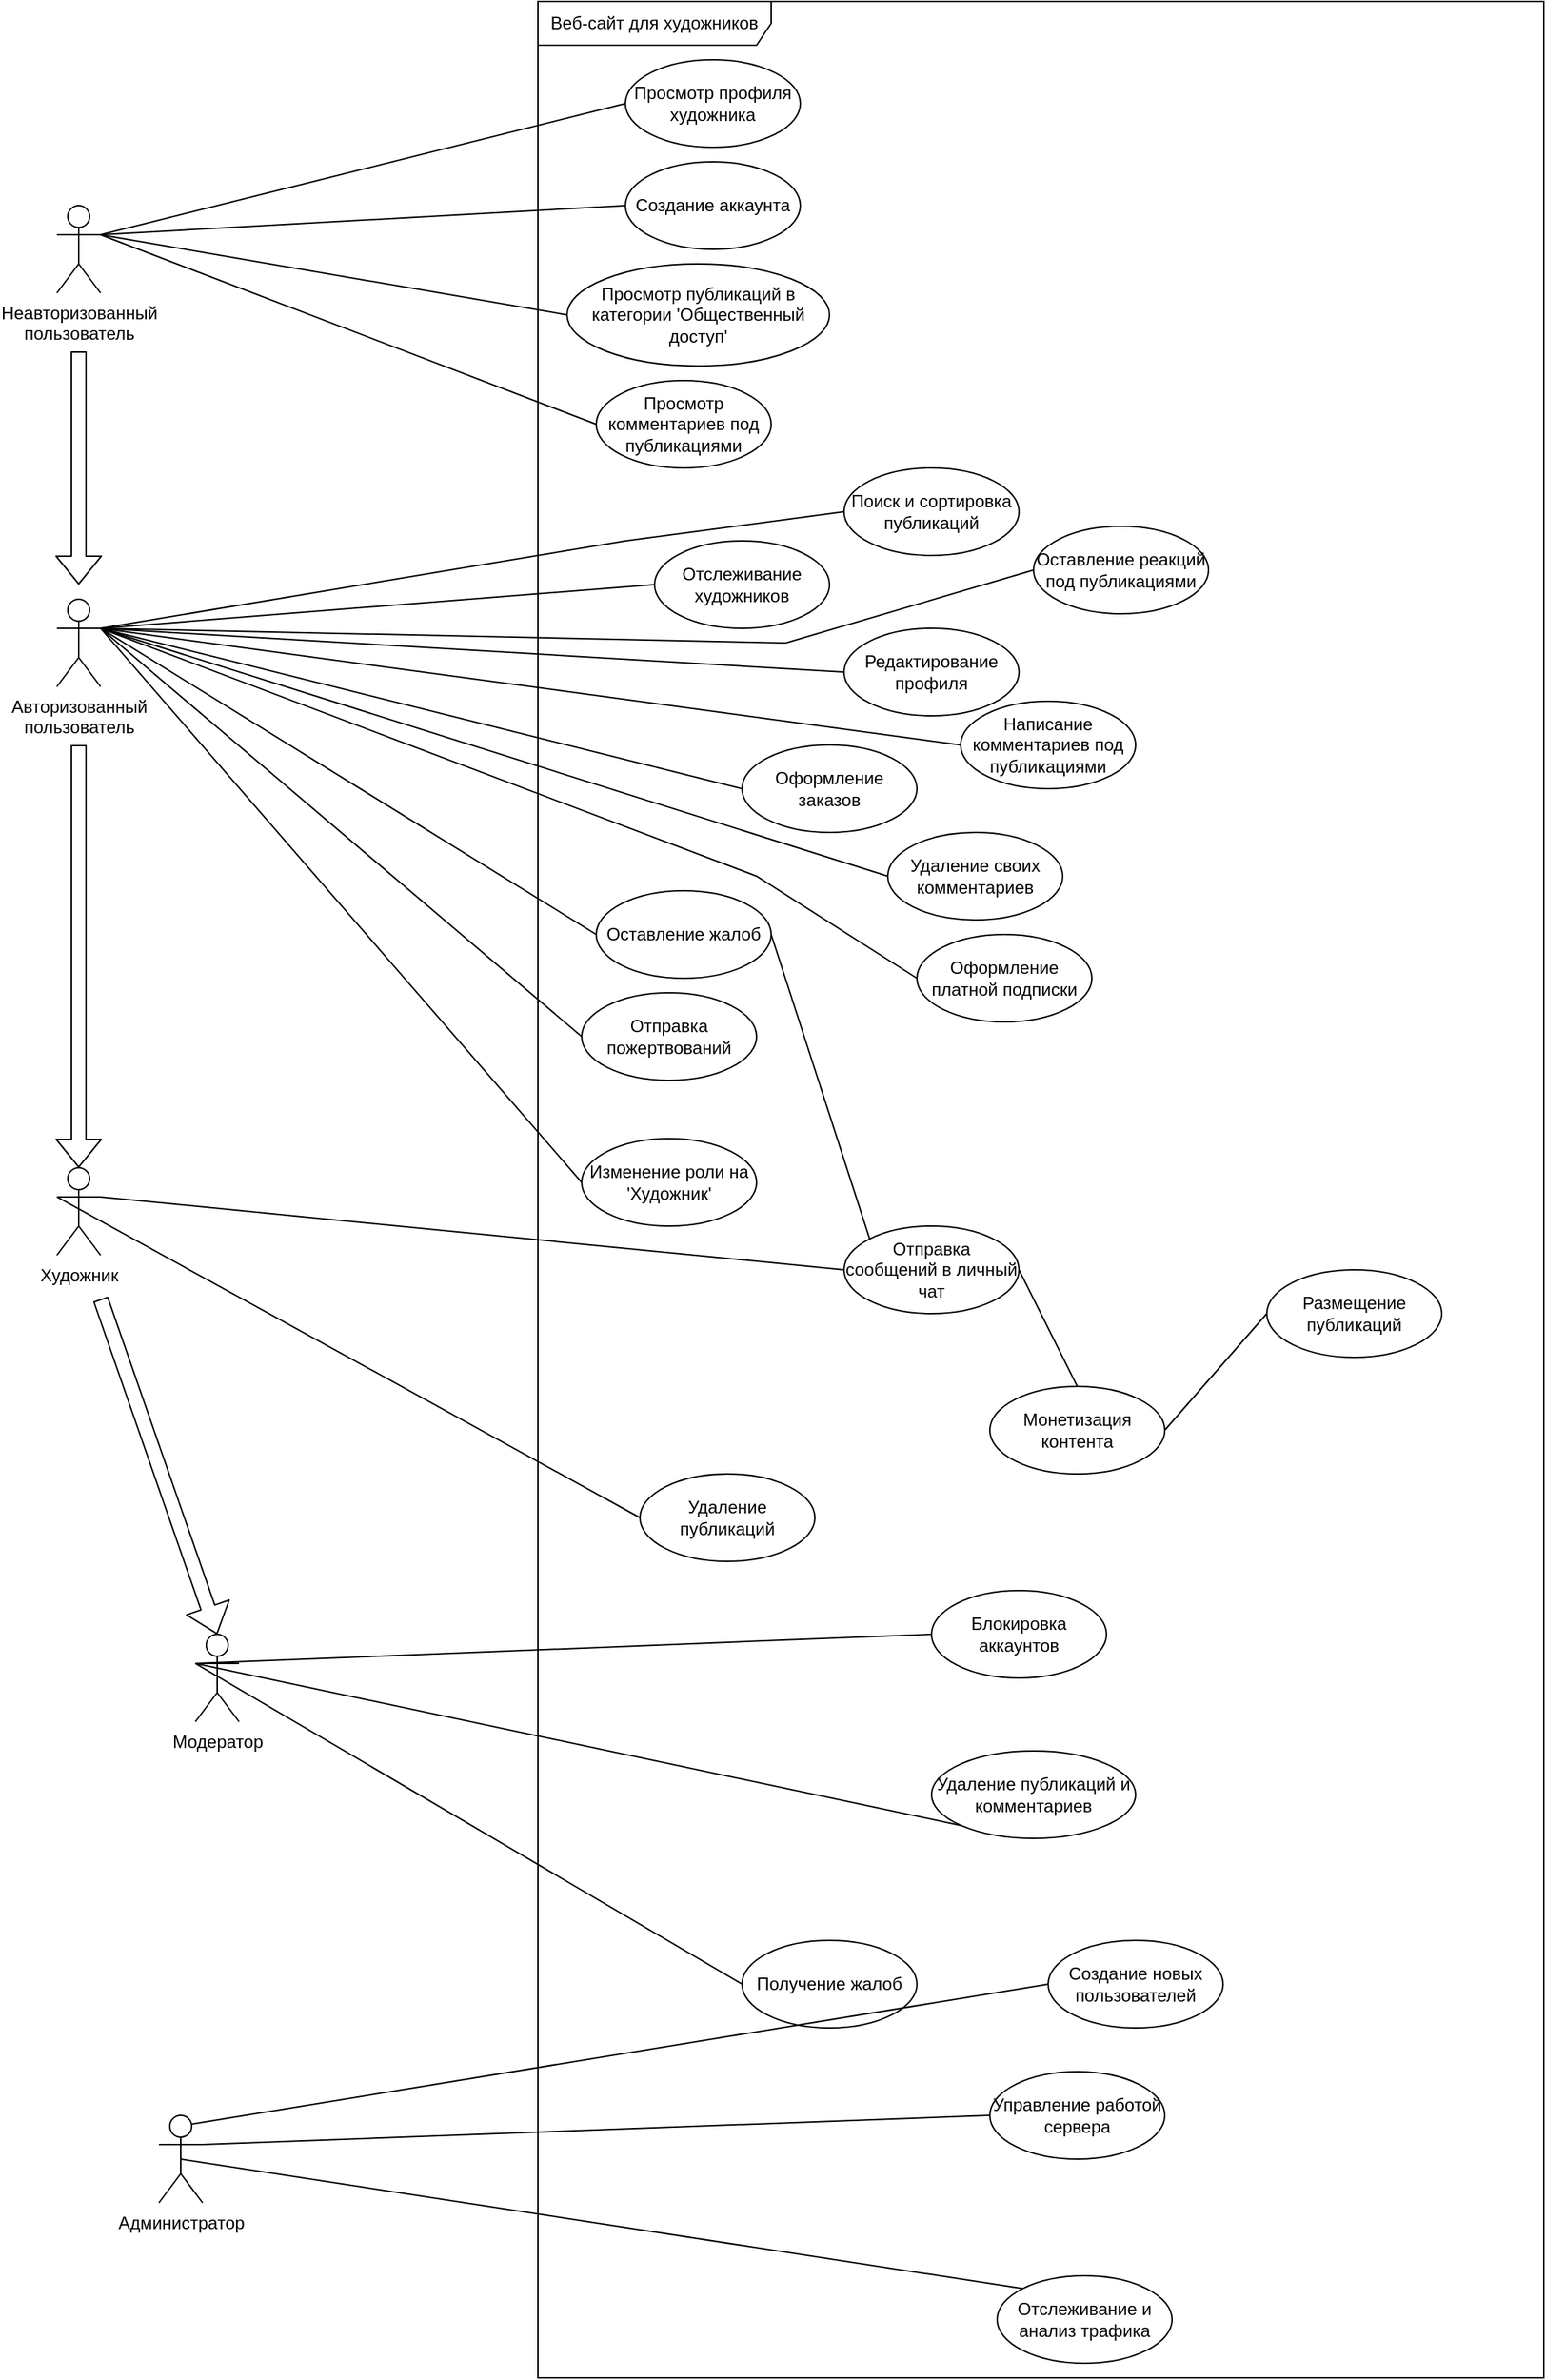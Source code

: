 <mxfile>
    <diagram id="UseCaseNEOsp" name="USE-CASE диаграмма">
        <mxGraphModel dx="4704" dy="2226" grid="1" gridSize="10" guides="1" tooltips="1" connect="1" arrows="1" fold="1" page="1" pageScale="1" pageWidth="850" pageHeight="1100" math="0" shadow="0">
            <root>
                <mxCell id="0"/>
                <mxCell id="1" parent="0"/>
                <mxCell id="2" value="Неавторизованный&#xa;пользователь" style="shape=umlActor;verticalLabelPosition=bottom;verticalAlign=top;html=1;" parent="1" vertex="1">
                    <mxGeometry x="-220" y="220" width="30" height="60" as="geometry"/>
                </mxCell>
                <mxCell id="3" value="Авторизованный&#xa;пользователь" style="shape=umlActor;verticalLabelPosition=bottom;verticalAlign=top;html=1;" parent="1" vertex="1">
                    <mxGeometry x="-220" y="490" width="30" height="60" as="geometry"/>
                </mxCell>
                <mxCell id="4" value="Художник" style="shape=umlActor;verticalLabelPosition=bottom;verticalAlign=top;html=1;" parent="1" vertex="1">
                    <mxGeometry x="-220" y="880" width="30" height="60" as="geometry"/>
                </mxCell>
                <mxCell id="6" value="Администратор" style="shape=umlActor;verticalLabelPosition=bottom;verticalAlign=top;html=1;" parent="1" vertex="1">
                    <mxGeometry x="-150" y="1530" width="30" height="60" as="geometry"/>
                </mxCell>
                <mxCell id="9" value="Веб-сайт для художников" style="shape=umlFrame;whiteSpace=wrap;html=1;pointerEvents=0;recursiveResize=0;container=1;collapsible=0;width=160;height=30;" parent="1" vertex="1">
                    <mxGeometry x="110" y="80" width="690" height="1630" as="geometry"/>
                </mxCell>
                <mxCell id="10" value="Просмотр профиля художника" style="ellipse;whiteSpace=wrap;html=1;" parent="9" vertex="1">
                    <mxGeometry x="60" y="40" width="120" height="60" as="geometry"/>
                </mxCell>
                <mxCell id="11" value="Просмотр публикаций в категории &#39;Общественный доступ&#39;" style="ellipse;whiteSpace=wrap;html=1;" parent="9" vertex="1">
                    <mxGeometry x="20" y="180" width="180" height="70" as="geometry"/>
                </mxCell>
                <mxCell id="12" value="Просмотр комментариев под публикациями" style="ellipse;whiteSpace=wrap;html=1;" parent="9" vertex="1">
                    <mxGeometry x="40" y="260" width="120" height="60" as="geometry"/>
                </mxCell>
                <mxCell id="13" value="Создание аккаунта" style="ellipse;whiteSpace=wrap;html=1;" parent="9" vertex="1">
                    <mxGeometry x="60" y="110" width="120" height="60" as="geometry"/>
                </mxCell>
                <mxCell id="14" value="Отслеживание художников" style="ellipse;whiteSpace=wrap;html=1;" parent="9" vertex="1">
                    <mxGeometry x="80" y="370" width="120" height="60" as="geometry"/>
                </mxCell>
                <mxCell id="15" value="Оформление платной подписки" style="ellipse;whiteSpace=wrap;html=1;" parent="9" vertex="1">
                    <mxGeometry x="260" y="640" width="120" height="60" as="geometry"/>
                </mxCell>
                <mxCell id="16" value="Оставление реакций под публикациями" style="ellipse;whiteSpace=wrap;html=1;" parent="9" vertex="1">
                    <mxGeometry x="340" y="360" width="120" height="60" as="geometry"/>
                </mxCell>
                <mxCell id="17" value="Изменение роли на &#39;Художник&#39;" style="ellipse;whiteSpace=wrap;html=1;" parent="9" vertex="1">
                    <mxGeometry x="30" y="780" width="120" height="60" as="geometry"/>
                </mxCell>
                <mxCell id="18" value="Написание комментариев под публикациями" style="ellipse;whiteSpace=wrap;html=1;" parent="9" vertex="1">
                    <mxGeometry x="290" y="480" width="120" height="60" as="geometry"/>
                </mxCell>
                <mxCell id="19" value="Удаление своих комментариев" style="ellipse;whiteSpace=wrap;html=1;" parent="9" vertex="1">
                    <mxGeometry x="240" y="570" width="120" height="60" as="geometry"/>
                </mxCell>
                <mxCell id="21" value="Поиск и сортировка публикаций" style="ellipse;whiteSpace=wrap;html=1;" parent="9" vertex="1">
                    <mxGeometry x="210" y="320" width="120" height="60" as="geometry"/>
                </mxCell>
                <mxCell id="22" value="Отправка пожертвований" style="ellipse;whiteSpace=wrap;html=1;" parent="9" vertex="1">
                    <mxGeometry x="30" y="680" width="120" height="60" as="geometry"/>
                </mxCell>
                <mxCell id="25" value="Редактирование профиля" style="ellipse;whiteSpace=wrap;html=1;" parent="9" vertex="1">
                    <mxGeometry x="210" y="430" width="120" height="60" as="geometry"/>
                </mxCell>
                <mxCell id="32" value="Управление работой сервера" style="ellipse;whiteSpace=wrap;html=1;" parent="9" vertex="1">
                    <mxGeometry x="310" y="1420" width="120" height="60" as="geometry"/>
                </mxCell>
                <mxCell id="33" value="Отслеживание и анализ трафика" style="ellipse;whiteSpace=wrap;html=1;" parent="9" vertex="1">
                    <mxGeometry x="315" y="1560" width="120" height="60" as="geometry"/>
                </mxCell>
                <mxCell id="34" value="Создание новых пользователей" style="ellipse;whiteSpace=wrap;html=1;" parent="9" vertex="1">
                    <mxGeometry x="350" y="1330" width="120" height="60" as="geometry"/>
                </mxCell>
                <mxCell id="24" value="Оформление заказов" style="ellipse;whiteSpace=wrap;html=1;" parent="9" vertex="1">
                    <mxGeometry x="140" y="510" width="120" height="60" as="geometry"/>
                </mxCell>
                <mxCell id="20" value="Оставление жалоб" style="ellipse;whiteSpace=wrap;html=1;" parent="9" vertex="1">
                    <mxGeometry x="40" y="610" width="120" height="60" as="geometry"/>
                </mxCell>
                <mxCell id="28" value="Монетизация контента" style="ellipse;whiteSpace=wrap;html=1;" parent="9" vertex="1">
                    <mxGeometry x="310" y="950" width="120" height="60" as="geometry"/>
                </mxCell>
                <mxCell id="26" value="Размещение публикаций" style="ellipse;whiteSpace=wrap;html=1;" parent="9" vertex="1">
                    <mxGeometry x="500" y="870" width="120" height="60" as="geometry"/>
                </mxCell>
                <mxCell id="23" value="Отправка сообщений в личный чат" style="ellipse;whiteSpace=wrap;html=1;" parent="9" vertex="1">
                    <mxGeometry x="210" y="840" width="120" height="60" as="geometry"/>
                </mxCell>
                <mxCell id="48" value="" style="endArrow=none;html=1;rounded=0;exitX=1;exitY=0.5;exitDx=0;exitDy=0;entryX=0;entryY=0;entryDx=0;entryDy=0;" parent="9" source="20" target="23" edge="1">
                    <mxGeometry width="50" height="50" relative="1" as="geometry">
                        <mxPoint x="620" y="350" as="sourcePoint"/>
                        <mxPoint x="670" y="300" as="targetPoint"/>
                    </mxGeometry>
                </mxCell>
                <mxCell id="53" value="" style="endArrow=none;html=1;rounded=0;exitX=1;exitY=0.5;exitDx=0;exitDy=0;entryX=0.5;entryY=0;entryDx=0;entryDy=0;" parent="9" source="23" target="28" edge="1">
                    <mxGeometry width="50" height="50" relative="1" as="geometry">
                        <mxPoint x="620" y="350" as="sourcePoint"/>
                        <mxPoint x="670" y="300" as="targetPoint"/>
                    </mxGeometry>
                </mxCell>
                <mxCell id="30" value="Получение жалоб" style="ellipse;whiteSpace=wrap;html=1;" parent="9" vertex="1">
                    <mxGeometry x="140" y="1330" width="120" height="60" as="geometry"/>
                </mxCell>
                <mxCell id="31" value="Удаление публикаций и комментариев" style="ellipse;whiteSpace=wrap;html=1;" parent="9" vertex="1">
                    <mxGeometry x="270" y="1200" width="140" height="60" as="geometry"/>
                </mxCell>
                <mxCell id="29" value="Блокировка аккаунтов" style="ellipse;whiteSpace=wrap;html=1;" parent="9" vertex="1">
                    <mxGeometry x="270" y="1090" width="120" height="60" as="geometry"/>
                </mxCell>
                <mxCell id="35" value="" style="endArrow=none;html=1;rounded=0;exitX=1;exitY=0.333;exitDx=0;exitDy=0;exitPerimeter=0;entryX=0;entryY=0.5;entryDx=0;entryDy=0;" parent="1" source="2" target="10" edge="1">
                    <mxGeometry width="50" height="50" relative="1" as="geometry">
                        <mxPoint x="730" y="430" as="sourcePoint"/>
                        <mxPoint x="780" y="380" as="targetPoint"/>
                    </mxGeometry>
                </mxCell>
                <mxCell id="36" value="" style="endArrow=none;html=1;rounded=0;exitX=1;exitY=0.333;exitDx=0;exitDy=0;exitPerimeter=0;entryX=0;entryY=0.5;entryDx=0;entryDy=0;" parent="1" source="2" target="11" edge="1">
                    <mxGeometry width="50" height="50" relative="1" as="geometry">
                        <mxPoint x="730" y="430" as="sourcePoint"/>
                        <mxPoint x="780" y="380" as="targetPoint"/>
                    </mxGeometry>
                </mxCell>
                <mxCell id="37" value="" style="endArrow=none;html=1;rounded=0;exitX=1;exitY=0.333;exitDx=0;exitDy=0;exitPerimeter=0;entryX=0;entryY=0.5;entryDx=0;entryDy=0;" parent="1" source="2" target="12" edge="1">
                    <mxGeometry width="50" height="50" relative="1" as="geometry">
                        <mxPoint x="730" y="430" as="sourcePoint"/>
                        <mxPoint x="780" y="380" as="targetPoint"/>
                    </mxGeometry>
                </mxCell>
                <mxCell id="38" value="" style="endArrow=none;html=1;rounded=0;exitX=1;exitY=0.333;exitDx=0;exitDy=0;exitPerimeter=0;entryX=0;entryY=0.5;entryDx=0;entryDy=0;" parent="1" source="2" target="13" edge="1">
                    <mxGeometry width="50" height="50" relative="1" as="geometry">
                        <mxPoint x="730" y="430" as="sourcePoint"/>
                        <mxPoint x="780" y="380" as="targetPoint"/>
                    </mxGeometry>
                </mxCell>
                <mxCell id="39" value="" style="endArrow=none;html=1;rounded=0;exitX=1;exitY=0.333;exitDx=0;exitDy=0;exitPerimeter=0;entryX=0;entryY=0.5;entryDx=0;entryDy=0;" parent="1" source="3" target="14" edge="1">
                    <mxGeometry width="50" height="50" relative="1" as="geometry">
                        <mxPoint x="730" y="430" as="sourcePoint"/>
                        <mxPoint x="780" y="380" as="targetPoint"/>
                    </mxGeometry>
                </mxCell>
                <mxCell id="40" value="" style="endArrow=none;html=1;rounded=0;exitX=1;exitY=0.333;exitDx=0;exitDy=0;exitPerimeter=0;entryX=0;entryY=0.5;entryDx=0;entryDy=0;" parent="1" source="3" target="15" edge="1">
                    <mxGeometry width="50" height="50" relative="1" as="geometry">
                        <mxPoint x="730" y="430" as="sourcePoint"/>
                        <mxPoint x="780" y="380" as="targetPoint"/>
                        <Array as="points">
                            <mxPoint x="260" y="680"/>
                        </Array>
                    </mxGeometry>
                </mxCell>
                <mxCell id="41" value="" style="endArrow=none;html=1;rounded=0;exitX=1;exitY=0.333;exitDx=0;exitDy=0;exitPerimeter=0;entryX=0;entryY=0.5;entryDx=0;entryDy=0;" parent="1" source="3" target="16" edge="1">
                    <mxGeometry width="50" height="50" relative="1" as="geometry">
                        <mxPoint x="730" y="430" as="sourcePoint"/>
                        <mxPoint x="780" y="380" as="targetPoint"/>
                        <Array as="points">
                            <mxPoint x="280" y="520"/>
                        </Array>
                    </mxGeometry>
                </mxCell>
                <mxCell id="42" value="" style="endArrow=none;html=1;rounded=0;exitX=1;exitY=0.333;exitDx=0;exitDy=0;exitPerimeter=0;entryX=0;entryY=0.5;entryDx=0;entryDy=0;" parent="1" source="3" target="17" edge="1">
                    <mxGeometry width="50" height="50" relative="1" as="geometry">
                        <mxPoint x="730" y="430" as="sourcePoint"/>
                        <mxPoint x="780" y="380" as="targetPoint"/>
                    </mxGeometry>
                </mxCell>
                <mxCell id="43" value="" style="endArrow=none;html=1;rounded=0;exitX=1;exitY=0.333;exitDx=0;exitDy=0;exitPerimeter=0;entryX=0;entryY=0.5;entryDx=0;entryDy=0;" parent="1" source="3" target="18" edge="1">
                    <mxGeometry width="50" height="50" relative="1" as="geometry">
                        <mxPoint x="730" y="430" as="sourcePoint"/>
                        <mxPoint x="780" y="380" as="targetPoint"/>
                    </mxGeometry>
                </mxCell>
                <mxCell id="44" value="" style="endArrow=none;html=1;rounded=0;exitX=1;exitY=0.333;exitDx=0;exitDy=0;exitPerimeter=0;entryX=0;entryY=0.5;entryDx=0;entryDy=0;" parent="1" source="3" target="19" edge="1">
                    <mxGeometry width="50" height="50" relative="1" as="geometry">
                        <mxPoint x="730" y="430" as="sourcePoint"/>
                        <mxPoint x="780" y="380" as="targetPoint"/>
                    </mxGeometry>
                </mxCell>
                <mxCell id="45" value="" style="endArrow=none;html=1;rounded=0;exitX=1;exitY=0.333;exitDx=0;exitDy=0;exitPerimeter=0;entryX=0;entryY=0.5;entryDx=0;entryDy=0;" parent="1" source="3" target="20" edge="1">
                    <mxGeometry width="50" height="50" relative="1" as="geometry">
                        <mxPoint x="730" y="430" as="sourcePoint"/>
                        <mxPoint x="780" y="380" as="targetPoint"/>
                    </mxGeometry>
                </mxCell>
                <mxCell id="46" value="" style="endArrow=none;html=1;rounded=0;exitX=1;exitY=0.333;exitDx=0;exitDy=0;exitPerimeter=0;entryX=0;entryY=0.5;entryDx=0;entryDy=0;" parent="1" source="3" target="21" edge="1">
                    <mxGeometry width="50" height="50" relative="1" as="geometry">
                        <mxPoint x="730" y="430" as="sourcePoint"/>
                        <mxPoint x="780" y="380" as="targetPoint"/>
                        <Array as="points">
                            <mxPoint x="170" y="450"/>
                        </Array>
                    </mxGeometry>
                </mxCell>
                <mxCell id="47" value="" style="endArrow=none;html=1;rounded=0;exitX=1;exitY=0.333;exitDx=0;exitDy=0;exitPerimeter=0;entryX=0;entryY=0.5;entryDx=0;entryDy=0;" parent="1" source="3" target="22" edge="1">
                    <mxGeometry width="50" height="50" relative="1" as="geometry">
                        <mxPoint x="730" y="430" as="sourcePoint"/>
                        <mxPoint x="780" y="380" as="targetPoint"/>
                    </mxGeometry>
                </mxCell>
                <mxCell id="49" value="" style="endArrow=none;html=1;rounded=0;exitX=1;exitY=0.333;exitDx=0;exitDy=0;exitPerimeter=0;entryX=0;entryY=0.5;entryDx=0;entryDy=0;" parent="1" source="3" target="24" edge="1">
                    <mxGeometry width="50" height="50" relative="1" as="geometry">
                        <mxPoint x="730" y="430" as="sourcePoint"/>
                        <mxPoint x="780" y="380" as="targetPoint"/>
                    </mxGeometry>
                </mxCell>
                <mxCell id="50" value="" style="endArrow=none;html=1;rounded=0;exitX=1;exitY=0.333;exitDx=0;exitDy=0;exitPerimeter=0;entryX=0;entryY=0.5;entryDx=0;entryDy=0;" parent="1" source="3" target="25" edge="1">
                    <mxGeometry width="50" height="50" relative="1" as="geometry">
                        <mxPoint x="730" y="430" as="sourcePoint"/>
                        <mxPoint x="780" y="380" as="targetPoint"/>
                    </mxGeometry>
                </mxCell>
                <mxCell id="51" value="" style="endArrow=none;html=1;rounded=0;entryX=0;entryY=0.5;entryDx=0;entryDy=0;" parent="1" target="26" edge="1">
                    <mxGeometry width="50" height="50" relative="1" as="geometry">
                        <mxPoint x="540" y="1060" as="sourcePoint"/>
                        <mxPoint x="780" y="380" as="targetPoint"/>
                    </mxGeometry>
                </mxCell>
                <mxCell id="52" value="" style="endArrow=none;html=1;rounded=0;exitX=0;exitY=0.333;exitDx=0;exitDy=0;exitPerimeter=0;entryX=0;entryY=0.5;entryDx=0;entryDy=0;" parent="1" source="4" target="27" edge="1">
                    <mxGeometry width="50" height="50" relative="1" as="geometry">
                        <mxPoint x="730" y="430" as="sourcePoint"/>
                        <mxPoint x="780" y="380" as="targetPoint"/>
                    </mxGeometry>
                </mxCell>
                <mxCell id="57" value="" style="endArrow=none;html=1;rounded=0;entryX=0;entryY=0.5;entryDx=0;entryDy=0;exitX=1;exitY=0.333;exitDx=0;exitDy=0;exitPerimeter=0;" parent="1" source="6" target="32" edge="1">
                    <mxGeometry width="50" height="50" relative="1" as="geometry">
                        <mxPoint x="-40" y="1230" as="sourcePoint"/>
                        <mxPoint x="-360" y="1170" as="targetPoint"/>
                    </mxGeometry>
                </mxCell>
                <mxCell id="58" value="" style="endArrow=none;html=1;rounded=0;exitX=0.5;exitY=0.5;exitDx=0;exitDy=0;exitPerimeter=0;entryX=0;entryY=0;entryDx=0;entryDy=0;" parent="1" source="6" target="33" edge="1">
                    <mxGeometry width="50" height="50" relative="1" as="geometry">
                        <mxPoint x="-410" y="1220" as="sourcePoint"/>
                        <mxPoint x="-360" y="1170" as="targetPoint"/>
                    </mxGeometry>
                </mxCell>
                <mxCell id="59" value="" style="endArrow=none;html=1;rounded=0;exitX=0.75;exitY=0.1;exitDx=0;exitDy=0;exitPerimeter=0;entryX=0;entryY=0.5;entryDx=0;entryDy=0;" parent="1" source="6" target="34" edge="1">
                    <mxGeometry width="50" height="50" relative="1" as="geometry">
                        <mxPoint x="-410" y="1220" as="sourcePoint"/>
                        <mxPoint x="-360" y="1170" as="targetPoint"/>
                    </mxGeometry>
                </mxCell>
                <mxCell id="61" value="" style="endArrow=none;html=1;rounded=0;exitX=1;exitY=0.333;exitDx=0;exitDy=0;exitPerimeter=0;entryX=0;entryY=0.5;entryDx=0;entryDy=0;" parent="1" source="4" edge="1" target="23">
                    <mxGeometry width="50" height="50" relative="1" as="geometry">
                        <mxPoint x="220" y="700" as="sourcePoint"/>
                        <mxPoint x="490" y="850" as="targetPoint"/>
                    </mxGeometry>
                </mxCell>
                <mxCell id="65" value="" style="shape=flexArrow;endArrow=classic;html=1;entryX=0.5;entryY=0;entryDx=0;entryDy=0;entryPerimeter=0;" edge="1" parent="1" target="4">
                    <mxGeometry width="50" height="50" relative="1" as="geometry">
                        <mxPoint x="-205" y="590" as="sourcePoint"/>
                        <mxPoint x="380" y="680" as="targetPoint"/>
                    </mxGeometry>
                </mxCell>
                <mxCell id="66" value="" style="shape=flexArrow;endArrow=classic;html=1;" edge="1" parent="1">
                    <mxGeometry width="50" height="50" relative="1" as="geometry">
                        <mxPoint x="-205" y="320" as="sourcePoint"/>
                        <mxPoint x="-205" y="480" as="targetPoint"/>
                    </mxGeometry>
                </mxCell>
                <mxCell id="27" value="Удаление публикаций" style="ellipse;whiteSpace=wrap;html=1;" parent="1" vertex="1">
                    <mxGeometry x="180" y="1090" width="120" height="60" as="geometry"/>
                </mxCell>
                <mxCell id="5" value="Модератор" style="shape=umlActor;verticalLabelPosition=bottom;verticalAlign=top;html=1;" parent="1" vertex="1">
                    <mxGeometry x="-125" y="1200" width="30" height="60" as="geometry"/>
                </mxCell>
                <mxCell id="54" value="" style="endArrow=none;html=1;rounded=0;exitX=0;exitY=0.333;exitDx=0;exitDy=0;exitPerimeter=0;entryX=0;entryY=0.5;entryDx=0;entryDy=0;" parent="1" source="5" target="29" edge="1">
                    <mxGeometry width="50" height="50" relative="1" as="geometry">
                        <mxPoint x="-370" y="1670" as="sourcePoint"/>
                        <mxPoint x="-320" y="1620" as="targetPoint"/>
                    </mxGeometry>
                </mxCell>
                <mxCell id="56" value="" style="endArrow=none;html=1;rounded=0;exitX=0;exitY=0.333;exitDx=0;exitDy=0;exitPerimeter=0;entryX=0;entryY=1;entryDx=0;entryDy=0;" parent="1" source="5" target="31" edge="1">
                    <mxGeometry width="50" height="50" relative="1" as="geometry">
                        <mxPoint x="-370" y="1670" as="sourcePoint"/>
                        <mxPoint x="570" y="1500" as="targetPoint"/>
                    </mxGeometry>
                </mxCell>
                <mxCell id="55" value="" style="endArrow=none;html=1;rounded=0;exitX=0;exitY=0.333;exitDx=0;exitDy=0;exitPerimeter=0;entryX=0;entryY=0.5;entryDx=0;entryDy=0;" parent="1" source="5" target="30" edge="1">
                    <mxGeometry width="50" height="50" relative="1" as="geometry">
                        <mxPoint x="-370" y="1670" as="sourcePoint"/>
                        <mxPoint x="-320" y="1620" as="targetPoint"/>
                    </mxGeometry>
                </mxCell>
                <mxCell id="70" value="" style="shape=flexArrow;endArrow=classic;html=1;" edge="1" parent="1">
                    <mxGeometry width="50" height="50" relative="1" as="geometry">
                        <mxPoint x="-190" y="970" as="sourcePoint"/>
                        <mxPoint x="-110" y="1200" as="targetPoint"/>
                    </mxGeometry>
                </mxCell>
            </root>
        </mxGraphModel>
    </diagram>
</mxfile>